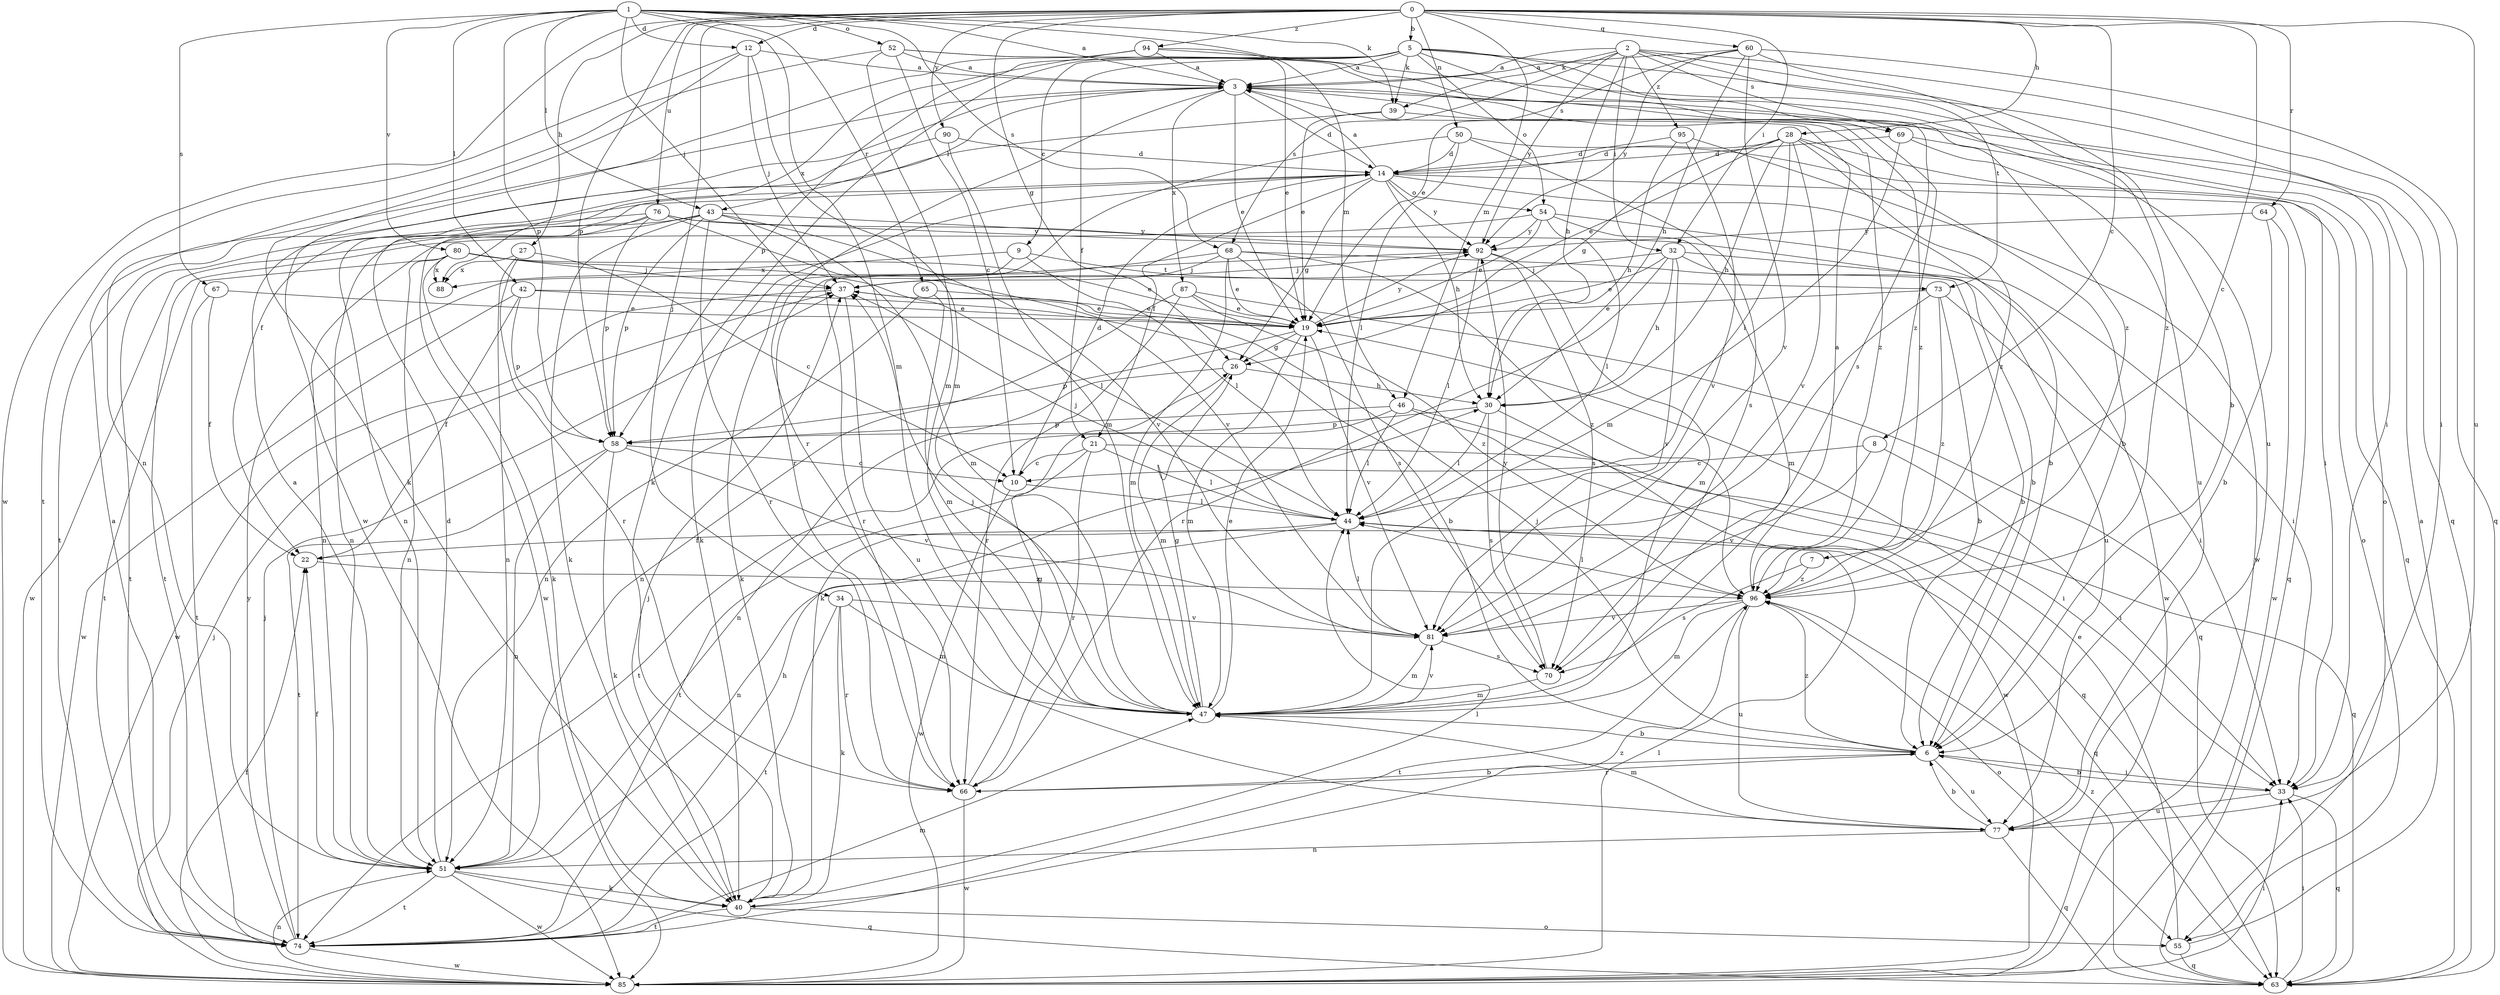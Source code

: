 strict digraph  {
0;
1;
2;
3;
5;
6;
7;
8;
9;
10;
12;
14;
19;
21;
22;
26;
27;
28;
30;
32;
33;
34;
37;
39;
40;
42;
43;
44;
46;
47;
50;
51;
52;
54;
55;
58;
60;
63;
64;
65;
66;
67;
68;
69;
70;
73;
74;
76;
77;
80;
81;
85;
87;
88;
90;
92;
94;
95;
96;
0 -> 5  [label=b];
0 -> 7  [label=c];
0 -> 8  [label=c];
0 -> 12  [label=d];
0 -> 26  [label=g];
0 -> 27  [label=h];
0 -> 28  [label=h];
0 -> 32  [label=i];
0 -> 34  [label=j];
0 -> 46  [label=m];
0 -> 50  [label=n];
0 -> 58  [label=p];
0 -> 60  [label=q];
0 -> 64  [label=r];
0 -> 76  [label=u];
0 -> 77  [label=u];
0 -> 85  [label=w];
0 -> 90  [label=y];
0 -> 94  [label=z];
1 -> 3  [label=a];
1 -> 12  [label=d];
1 -> 37  [label=j];
1 -> 39  [label=k];
1 -> 42  [label=l];
1 -> 43  [label=l];
1 -> 46  [label=m];
1 -> 47  [label=m];
1 -> 52  [label=o];
1 -> 58  [label=p];
1 -> 65  [label=r];
1 -> 67  [label=s];
1 -> 68  [label=s];
1 -> 80  [label=v];
2 -> 3  [label=a];
2 -> 6  [label=b];
2 -> 30  [label=h];
2 -> 32  [label=i];
2 -> 33  [label=i];
2 -> 39  [label=k];
2 -> 68  [label=s];
2 -> 69  [label=s];
2 -> 73  [label=t];
2 -> 92  [label=y];
2 -> 95  [label=z];
3 -> 14  [label=d];
3 -> 19  [label=e];
3 -> 43  [label=l];
3 -> 66  [label=r];
3 -> 69  [label=s];
3 -> 87  [label=x];
3 -> 96  [label=z];
5 -> 3  [label=a];
5 -> 9  [label=c];
5 -> 21  [label=f];
5 -> 39  [label=k];
5 -> 40  [label=k];
5 -> 54  [label=o];
5 -> 58  [label=p];
5 -> 63  [label=q];
5 -> 70  [label=s];
5 -> 77  [label=u];
5 -> 96  [label=z];
6 -> 33  [label=i];
6 -> 37  [label=j];
6 -> 66  [label=r];
6 -> 77  [label=u];
6 -> 96  [label=z];
7 -> 70  [label=s];
7 -> 96  [label=z];
8 -> 10  [label=c];
8 -> 33  [label=i];
8 -> 81  [label=v];
9 -> 40  [label=k];
9 -> 44  [label=l];
9 -> 73  [label=t];
9 -> 88  [label=x];
10 -> 14  [label=d];
10 -> 44  [label=l];
10 -> 85  [label=w];
12 -> 3  [label=a];
12 -> 37  [label=j];
12 -> 40  [label=k];
12 -> 47  [label=m];
12 -> 74  [label=t];
14 -> 3  [label=a];
14 -> 6  [label=b];
14 -> 21  [label=f];
14 -> 26  [label=g];
14 -> 30  [label=h];
14 -> 40  [label=k];
14 -> 51  [label=n];
14 -> 54  [label=o];
14 -> 63  [label=q];
14 -> 92  [label=y];
19 -> 26  [label=g];
19 -> 47  [label=m];
19 -> 58  [label=p];
19 -> 81  [label=v];
19 -> 92  [label=y];
21 -> 10  [label=c];
21 -> 44  [label=l];
21 -> 63  [label=q];
21 -> 66  [label=r];
21 -> 74  [label=t];
22 -> 96  [label=z];
26 -> 30  [label=h];
26 -> 47  [label=m];
26 -> 51  [label=n];
27 -> 10  [label=c];
27 -> 51  [label=n];
27 -> 66  [label=r];
27 -> 88  [label=x];
28 -> 6  [label=b];
28 -> 14  [label=d];
28 -> 19  [label=e];
28 -> 26  [label=g];
28 -> 30  [label=h];
28 -> 33  [label=i];
28 -> 44  [label=l];
28 -> 81  [label=v];
28 -> 96  [label=z];
30 -> 44  [label=l];
30 -> 58  [label=p];
30 -> 70  [label=s];
30 -> 85  [label=w];
32 -> 19  [label=e];
32 -> 30  [label=h];
32 -> 33  [label=i];
32 -> 37  [label=j];
32 -> 66  [label=r];
32 -> 77  [label=u];
32 -> 81  [label=v];
33 -> 6  [label=b];
33 -> 63  [label=q];
33 -> 77  [label=u];
34 -> 40  [label=k];
34 -> 47  [label=m];
34 -> 66  [label=r];
34 -> 74  [label=t];
34 -> 81  [label=v];
37 -> 19  [label=e];
37 -> 77  [label=u];
37 -> 85  [label=w];
39 -> 19  [label=e];
39 -> 22  [label=f];
39 -> 96  [label=z];
40 -> 37  [label=j];
40 -> 44  [label=l];
40 -> 55  [label=o];
40 -> 74  [label=t];
40 -> 96  [label=z];
42 -> 6  [label=b];
42 -> 19  [label=e];
42 -> 22  [label=f];
42 -> 58  [label=p];
42 -> 85  [label=w];
43 -> 40  [label=k];
43 -> 47  [label=m];
43 -> 51  [label=n];
43 -> 58  [label=p];
43 -> 66  [label=r];
43 -> 81  [label=v];
43 -> 85  [label=w];
43 -> 92  [label=y];
44 -> 22  [label=f];
44 -> 37  [label=j];
44 -> 51  [label=n];
44 -> 63  [label=q];
46 -> 33  [label=i];
46 -> 44  [label=l];
46 -> 58  [label=p];
46 -> 63  [label=q];
46 -> 74  [label=t];
47 -> 6  [label=b];
47 -> 19  [label=e];
47 -> 26  [label=g];
47 -> 37  [label=j];
47 -> 81  [label=v];
50 -> 14  [label=d];
50 -> 44  [label=l];
50 -> 55  [label=o];
50 -> 66  [label=r];
50 -> 70  [label=s];
51 -> 3  [label=a];
51 -> 14  [label=d];
51 -> 22  [label=f];
51 -> 40  [label=k];
51 -> 63  [label=q];
51 -> 74  [label=t];
51 -> 85  [label=w];
52 -> 3  [label=a];
52 -> 10  [label=c];
52 -> 47  [label=m];
52 -> 51  [label=n];
52 -> 55  [label=o];
52 -> 96  [label=z];
54 -> 19  [label=e];
54 -> 44  [label=l];
54 -> 47  [label=m];
54 -> 74  [label=t];
54 -> 85  [label=w];
54 -> 92  [label=y];
55 -> 3  [label=a];
55 -> 19  [label=e];
55 -> 63  [label=q];
58 -> 10  [label=c];
58 -> 40  [label=k];
58 -> 51  [label=n];
58 -> 74  [label=t];
58 -> 81  [label=v];
60 -> 3  [label=a];
60 -> 19  [label=e];
60 -> 30  [label=h];
60 -> 63  [label=q];
60 -> 81  [label=v];
60 -> 92  [label=y];
60 -> 96  [label=z];
63 -> 33  [label=i];
63 -> 96  [label=z];
64 -> 6  [label=b];
64 -> 85  [label=w];
64 -> 92  [label=y];
65 -> 19  [label=e];
65 -> 47  [label=m];
65 -> 51  [label=n];
66 -> 6  [label=b];
66 -> 26  [label=g];
66 -> 85  [label=w];
67 -> 19  [label=e];
67 -> 22  [label=f];
67 -> 74  [label=t];
68 -> 6  [label=b];
68 -> 19  [label=e];
68 -> 37  [label=j];
68 -> 47  [label=m];
68 -> 66  [label=r];
68 -> 70  [label=s];
68 -> 96  [label=z];
69 -> 14  [label=d];
69 -> 47  [label=m];
69 -> 63  [label=q];
69 -> 77  [label=u];
70 -> 47  [label=m];
70 -> 92  [label=y];
73 -> 6  [label=b];
73 -> 19  [label=e];
73 -> 33  [label=i];
73 -> 40  [label=k];
73 -> 96  [label=z];
74 -> 3  [label=a];
74 -> 30  [label=h];
74 -> 37  [label=j];
74 -> 47  [label=m];
74 -> 85  [label=w];
74 -> 92  [label=y];
76 -> 6  [label=b];
76 -> 51  [label=n];
76 -> 58  [label=p];
76 -> 74  [label=t];
76 -> 81  [label=v];
76 -> 85  [label=w];
76 -> 92  [label=y];
77 -> 6  [label=b];
77 -> 47  [label=m];
77 -> 51  [label=n];
77 -> 63  [label=q];
80 -> 19  [label=e];
80 -> 37  [label=j];
80 -> 40  [label=k];
80 -> 44  [label=l];
80 -> 51  [label=n];
80 -> 74  [label=t];
80 -> 88  [label=x];
81 -> 44  [label=l];
81 -> 47  [label=m];
81 -> 70  [label=s];
85 -> 22  [label=f];
85 -> 33  [label=i];
85 -> 37  [label=j];
85 -> 44  [label=l];
85 -> 51  [label=n];
87 -> 19  [label=e];
87 -> 51  [label=n];
87 -> 63  [label=q];
87 -> 66  [label=r];
87 -> 96  [label=z];
90 -> 14  [label=d];
90 -> 47  [label=m];
90 -> 74  [label=t];
92 -> 37  [label=j];
92 -> 44  [label=l];
92 -> 47  [label=m];
92 -> 70  [label=s];
94 -> 3  [label=a];
94 -> 19  [label=e];
94 -> 33  [label=i];
94 -> 85  [label=w];
94 -> 88  [label=x];
95 -> 14  [label=d];
95 -> 30  [label=h];
95 -> 81  [label=v];
95 -> 85  [label=w];
96 -> 3  [label=a];
96 -> 44  [label=l];
96 -> 47  [label=m];
96 -> 55  [label=o];
96 -> 74  [label=t];
96 -> 77  [label=u];
96 -> 81  [label=v];
}
